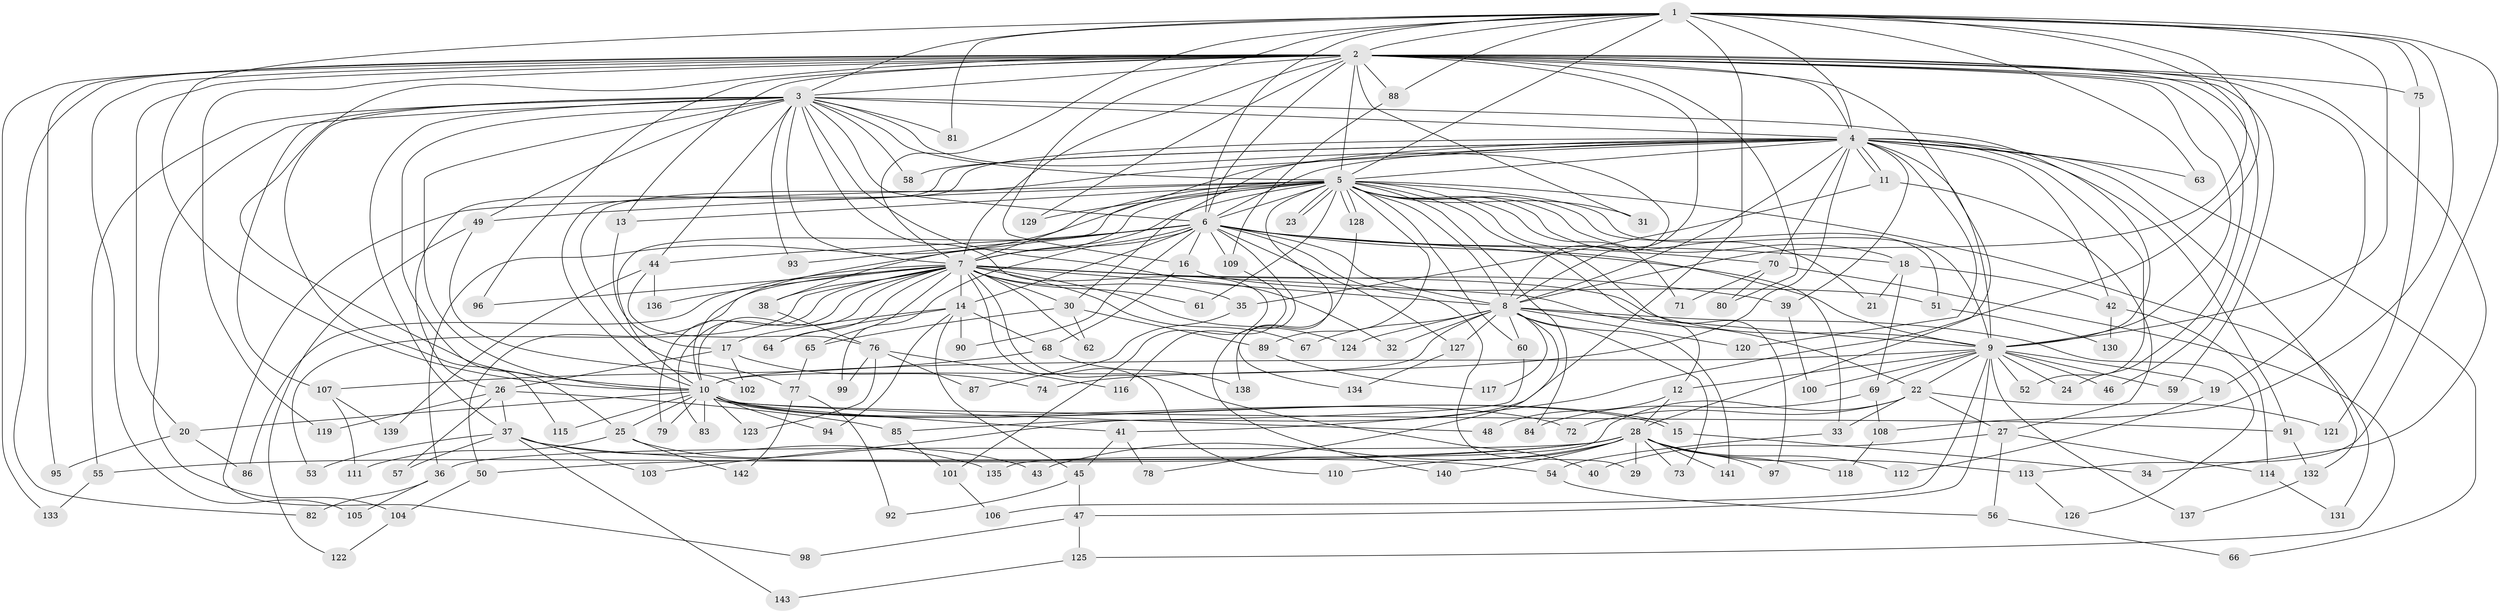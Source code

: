 // coarse degree distribution, {29: 0.013888888888888888, 2: 0.3888888888888889, 6: 0.08333333333333333, 3: 0.1388888888888889, 4: 0.1111111111111111, 5: 0.06944444444444445, 7: 0.05555555555555555, 18: 0.027777777777777776, 20: 0.013888888888888888, 28: 0.013888888888888888, 1: 0.013888888888888888, 19: 0.027777777777777776, 27: 0.013888888888888888, 15: 0.013888888888888888, 17: 0.013888888888888888}
// Generated by graph-tools (version 1.1) at 2025/46/03/06/25 01:46:56]
// undirected, 143 vertices, 311 edges
graph export_dot {
graph [start="1"]
  node [color=gray90,style=filled];
  1;
  2;
  3;
  4;
  5;
  6;
  7;
  8;
  9;
  10;
  11;
  12;
  13;
  14;
  15;
  16;
  17;
  18;
  19;
  20;
  21;
  22;
  23;
  24;
  25;
  26;
  27;
  28;
  29;
  30;
  31;
  32;
  33;
  34;
  35;
  36;
  37;
  38;
  39;
  40;
  41;
  42;
  43;
  44;
  45;
  46;
  47;
  48;
  49;
  50;
  51;
  52;
  53;
  54;
  55;
  56;
  57;
  58;
  59;
  60;
  61;
  62;
  63;
  64;
  65;
  66;
  67;
  68;
  69;
  70;
  71;
  72;
  73;
  74;
  75;
  76;
  77;
  78;
  79;
  80;
  81;
  82;
  83;
  84;
  85;
  86;
  87;
  88;
  89;
  90;
  91;
  92;
  93;
  94;
  95;
  96;
  97;
  98;
  99;
  100;
  101;
  102;
  103;
  104;
  105;
  106;
  107;
  108;
  109;
  110;
  111;
  112;
  113;
  114;
  115;
  116;
  117;
  118;
  119;
  120;
  121;
  122;
  123;
  124;
  125;
  126;
  127;
  128;
  129;
  130;
  131;
  132;
  133;
  134;
  135;
  136;
  137;
  138;
  139;
  140;
  141;
  142;
  143;
  1 -- 2;
  1 -- 3;
  1 -- 4;
  1 -- 5;
  1 -- 6;
  1 -- 7;
  1 -- 8;
  1 -- 9;
  1 -- 10;
  1 -- 16;
  1 -- 41;
  1 -- 63;
  1 -- 75;
  1 -- 81;
  1 -- 88;
  1 -- 103;
  1 -- 108;
  1 -- 113;
  2 -- 3;
  2 -- 4;
  2 -- 5;
  2 -- 6;
  2 -- 7;
  2 -- 8;
  2 -- 9;
  2 -- 10;
  2 -- 13;
  2 -- 19;
  2 -- 20;
  2 -- 24;
  2 -- 28;
  2 -- 31;
  2 -- 34;
  2 -- 46;
  2 -- 59;
  2 -- 75;
  2 -- 80;
  2 -- 82;
  2 -- 88;
  2 -- 95;
  2 -- 96;
  2 -- 105;
  2 -- 119;
  2 -- 129;
  2 -- 133;
  3 -- 4;
  3 -- 5;
  3 -- 6;
  3 -- 7;
  3 -- 8;
  3 -- 9;
  3 -- 10;
  3 -- 25;
  3 -- 32;
  3 -- 37;
  3 -- 44;
  3 -- 49;
  3 -- 55;
  3 -- 58;
  3 -- 81;
  3 -- 93;
  3 -- 101;
  3 -- 104;
  3 -- 107;
  3 -- 115;
  4 -- 5;
  4 -- 6;
  4 -- 7;
  4 -- 8;
  4 -- 9;
  4 -- 10;
  4 -- 11;
  4 -- 11;
  4 -- 26;
  4 -- 30;
  4 -- 39;
  4 -- 42;
  4 -- 52;
  4 -- 58;
  4 -- 63;
  4 -- 66;
  4 -- 70;
  4 -- 74;
  4 -- 77;
  4 -- 91;
  4 -- 120;
  4 -- 132;
  5 -- 6;
  5 -- 7;
  5 -- 8;
  5 -- 9;
  5 -- 10;
  5 -- 12;
  5 -- 13;
  5 -- 18;
  5 -- 21;
  5 -- 23;
  5 -- 23;
  5 -- 31;
  5 -- 36;
  5 -- 38;
  5 -- 49;
  5 -- 51;
  5 -- 60;
  5 -- 61;
  5 -- 71;
  5 -- 84;
  5 -- 89;
  5 -- 97;
  5 -- 98;
  5 -- 128;
  5 -- 128;
  5 -- 129;
  5 -- 131;
  5 -- 134;
  6 -- 7;
  6 -- 8;
  6 -- 9;
  6 -- 10;
  6 -- 14;
  6 -- 16;
  6 -- 18;
  6 -- 29;
  6 -- 33;
  6 -- 44;
  6 -- 70;
  6 -- 90;
  6 -- 93;
  6 -- 99;
  6 -- 109;
  6 -- 127;
  6 -- 140;
  7 -- 8;
  7 -- 9;
  7 -- 10;
  7 -- 14;
  7 -- 22;
  7 -- 30;
  7 -- 35;
  7 -- 38;
  7 -- 39;
  7 -- 40;
  7 -- 50;
  7 -- 53;
  7 -- 61;
  7 -- 62;
  7 -- 64;
  7 -- 65;
  7 -- 67;
  7 -- 79;
  7 -- 83;
  7 -- 86;
  7 -- 96;
  7 -- 110;
  7 -- 124;
  7 -- 136;
  8 -- 9;
  8 -- 10;
  8 -- 32;
  8 -- 60;
  8 -- 67;
  8 -- 73;
  8 -- 78;
  8 -- 117;
  8 -- 120;
  8 -- 124;
  8 -- 126;
  8 -- 127;
  8 -- 141;
  9 -- 10;
  9 -- 12;
  9 -- 19;
  9 -- 22;
  9 -- 24;
  9 -- 46;
  9 -- 47;
  9 -- 52;
  9 -- 59;
  9 -- 69;
  9 -- 100;
  9 -- 106;
  9 -- 137;
  10 -- 15;
  10 -- 15;
  10 -- 20;
  10 -- 25;
  10 -- 41;
  10 -- 48;
  10 -- 72;
  10 -- 79;
  10 -- 83;
  10 -- 91;
  10 -- 94;
  10 -- 115;
  10 -- 123;
  11 -- 27;
  11 -- 35;
  12 -- 28;
  12 -- 48;
  13 -- 17;
  14 -- 17;
  14 -- 45;
  14 -- 64;
  14 -- 68;
  14 -- 90;
  14 -- 94;
  15 -- 34;
  16 -- 51;
  16 -- 68;
  17 -- 26;
  17 -- 74;
  17 -- 102;
  18 -- 21;
  18 -- 42;
  18 -- 69;
  19 -- 112;
  20 -- 86;
  20 -- 95;
  22 -- 27;
  22 -- 33;
  22 -- 72;
  22 -- 121;
  22 -- 135;
  25 -- 43;
  25 -- 111;
  25 -- 142;
  26 -- 37;
  26 -- 57;
  26 -- 85;
  26 -- 119;
  27 -- 40;
  27 -- 56;
  27 -- 114;
  28 -- 29;
  28 -- 36;
  28 -- 43;
  28 -- 50;
  28 -- 55;
  28 -- 73;
  28 -- 97;
  28 -- 110;
  28 -- 112;
  28 -- 113;
  28 -- 118;
  28 -- 140;
  28 -- 141;
  30 -- 62;
  30 -- 65;
  30 -- 89;
  33 -- 54;
  35 -- 87;
  36 -- 82;
  36 -- 105;
  37 -- 53;
  37 -- 54;
  37 -- 57;
  37 -- 103;
  37 -- 135;
  37 -- 143;
  38 -- 76;
  39 -- 100;
  41 -- 45;
  41 -- 78;
  42 -- 114;
  42 -- 130;
  44 -- 76;
  44 -- 136;
  44 -- 139;
  45 -- 47;
  45 -- 92;
  47 -- 98;
  47 -- 125;
  49 -- 102;
  49 -- 122;
  50 -- 104;
  51 -- 130;
  54 -- 56;
  55 -- 133;
  56 -- 66;
  60 -- 85;
  65 -- 77;
  68 -- 107;
  68 -- 138;
  69 -- 84;
  69 -- 108;
  70 -- 71;
  70 -- 80;
  70 -- 125;
  75 -- 121;
  76 -- 87;
  76 -- 99;
  76 -- 116;
  76 -- 123;
  77 -- 92;
  77 -- 142;
  85 -- 101;
  88 -- 109;
  89 -- 117;
  91 -- 132;
  101 -- 106;
  104 -- 122;
  107 -- 111;
  107 -- 139;
  108 -- 118;
  109 -- 116;
  113 -- 126;
  114 -- 131;
  125 -- 143;
  127 -- 134;
  128 -- 138;
  132 -- 137;
}
